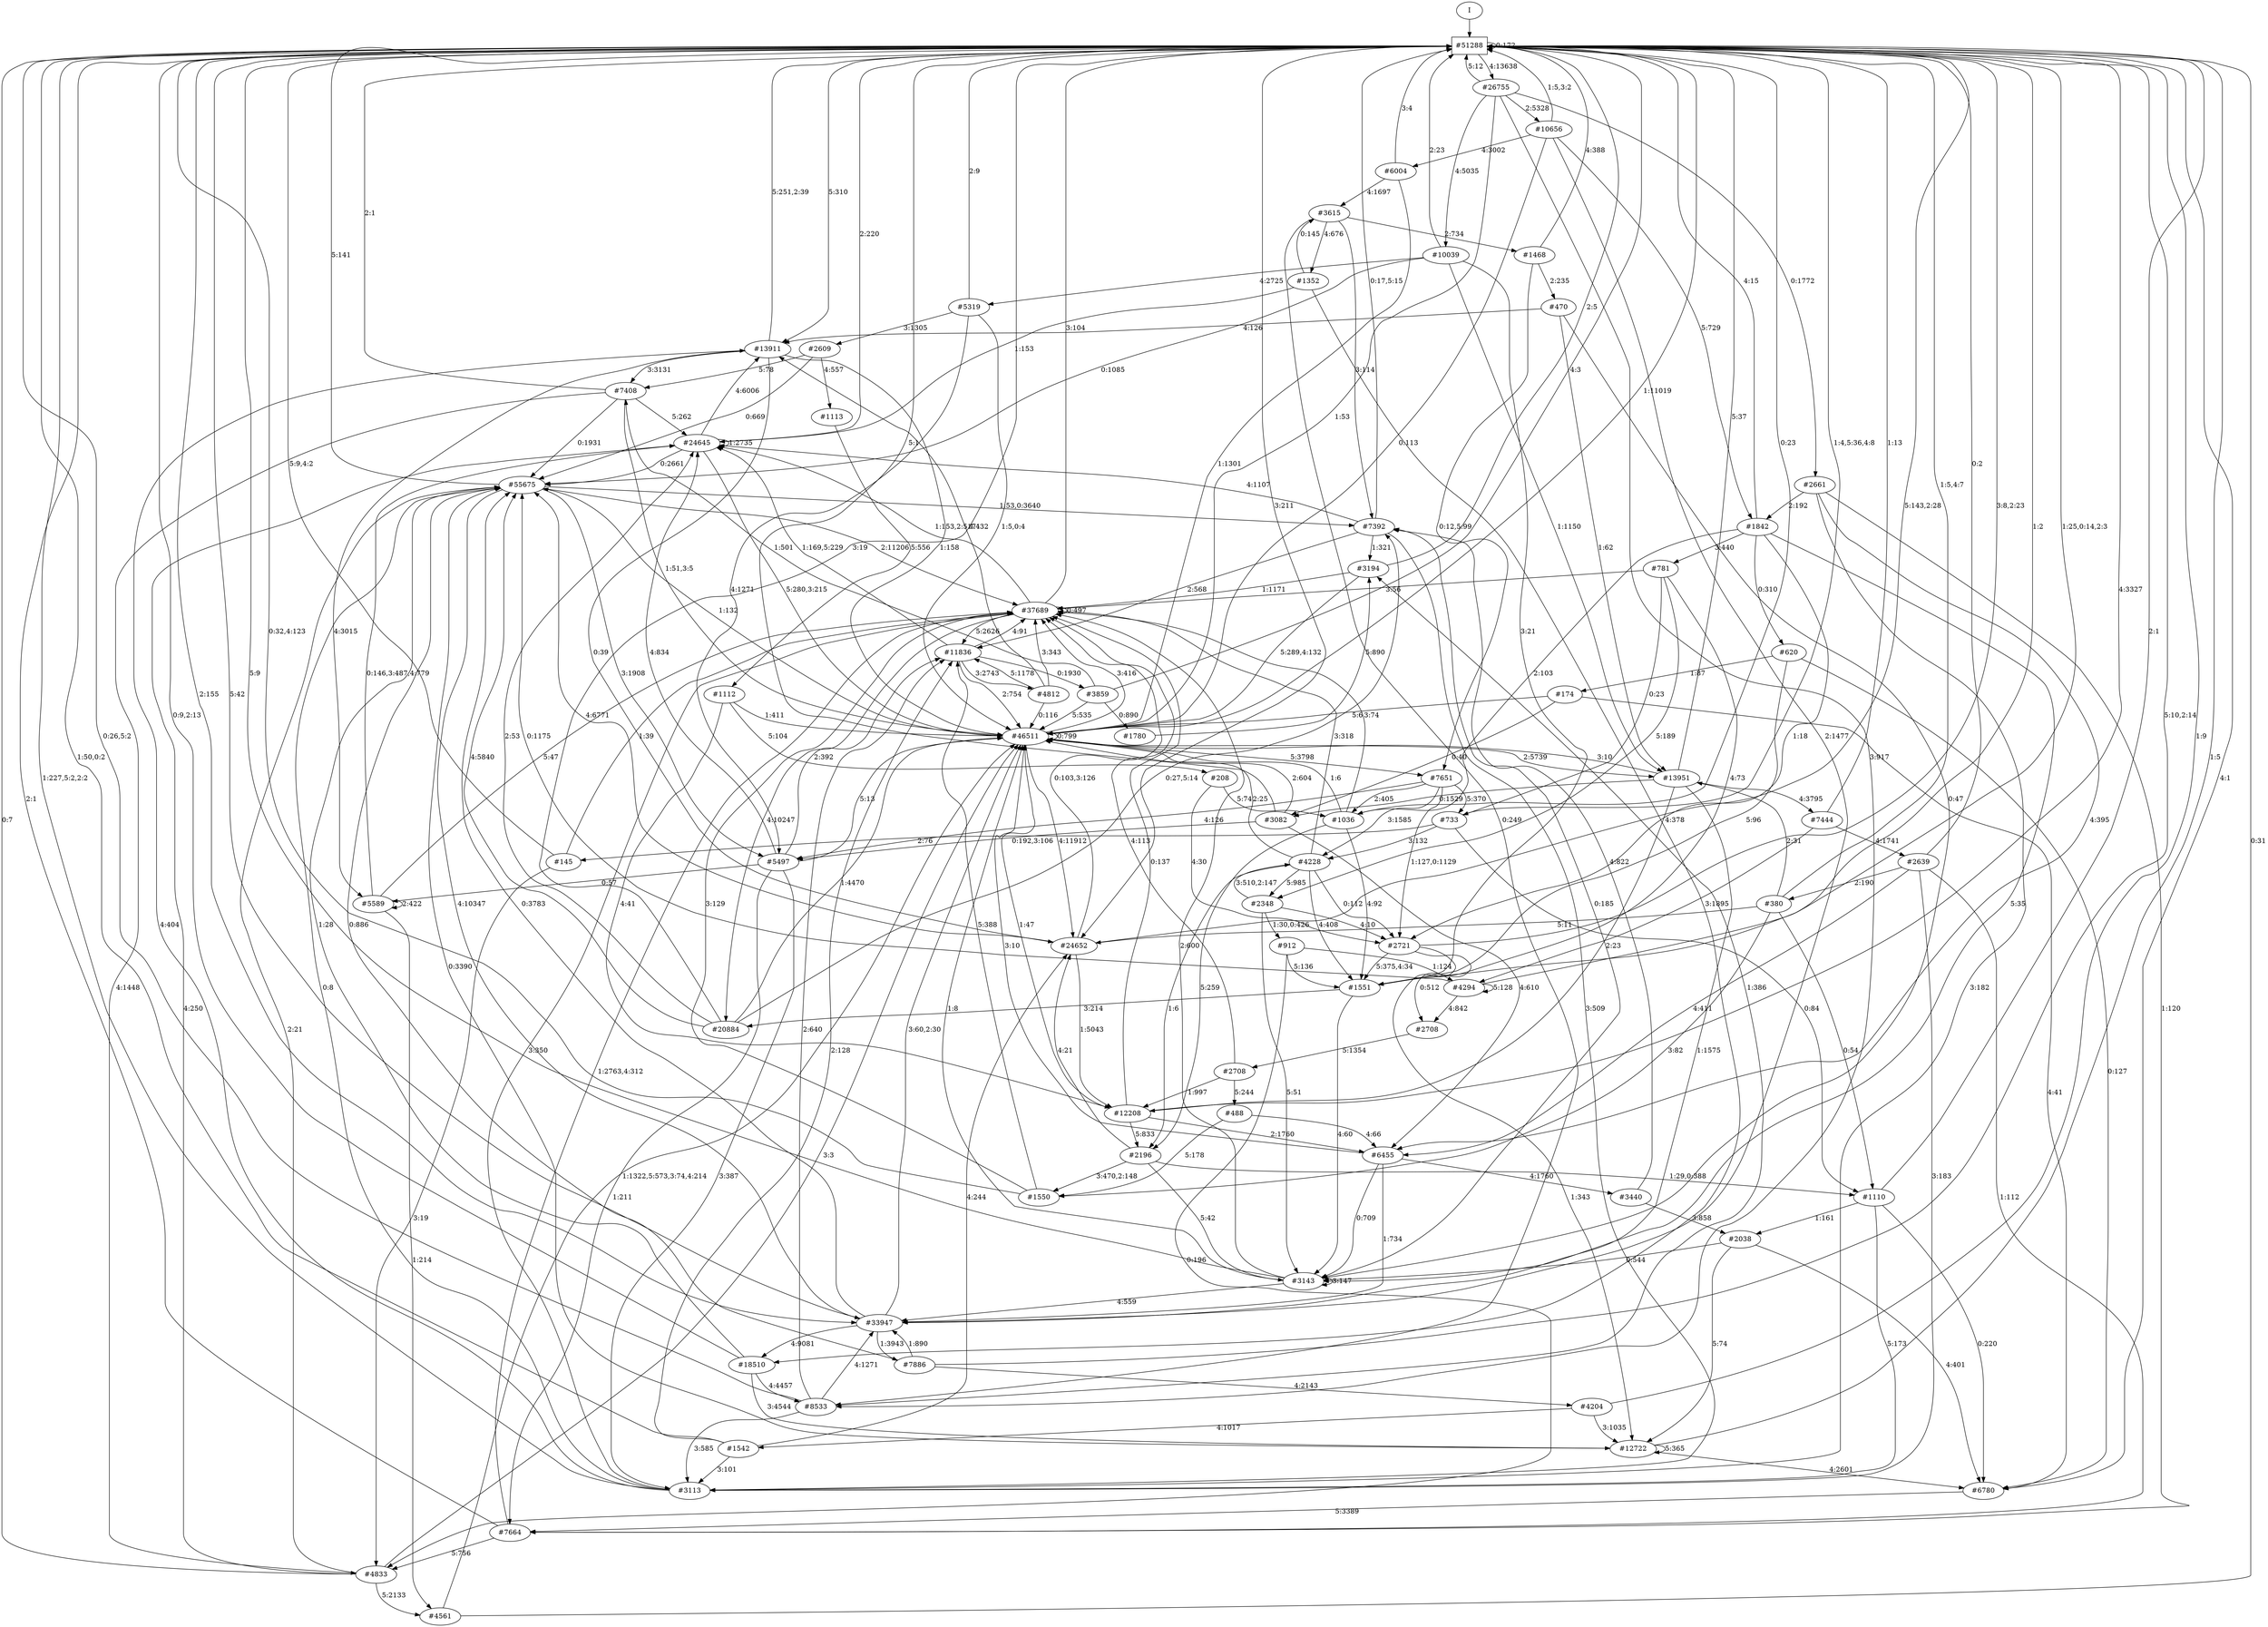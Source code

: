 // produced with flexfringe from git commitd1cf04ada0831d0605a3651971ef9a02091d8823
// dfasat/flexfringe -h=alergia -d=alergia_data -o=experiments/flexfringe_pautomac_study/flexfringe_data/exp6_n5_x0_w1_a1_b0_f1_I0_J0_K0_t1_l0_p0_01dfa -n=5 -x=0 -w=1 -a=1 -b=0 -f=1 -I=0 -J=0 -K=0 -t=1 -l=0 -p=0.01 /Users/nicholasrenninger/Google Drive/Grad School/specification learning/code/DPFA_DTS_product_experiment/dfasatInvestigations/experiments/flexfringe_pautomac_study/flexfringe_data/flexfringe_pautomac_study_train 
digraph DFA {
	0 [label="root" shape=box];
		I -> 0;
	0 [ label="#51288"  ];
		0 -> 0 [label="0:172"  ];
		0 -> 2042 [label="5:310"  ];
		0 -> 1 [label="1:11019"  ];
		0 -> 9 [label="3:211"  ];
		0 -> 17 [label="4:13638"  ];
		0 -> 124 [label="2:155"  ];
	1 [ label="#46511"  ];
		1 -> 1 [label="0:799"  ];
		1 -> 9 [label="4:11912"  ];
		1 -> 10 [label="1:132"  ];
		1 -> 11 [label="3:416"  ];
		1 -> 34 [label="2:5739"  ];
		1 -> 446 [label="5:3798"  ];
	446 [ label="#7651"  ];
		446 -> 2097 [label="5:370"  ];
		446 -> 447 [label="1:127,0:1129"  ];
		446 -> 502 [label="4:126"  ];
		446 -> 559 [label="3:1585"  ];
		446 -> 5680 [label="2:405"  ];
	447 [ label="#2721"  ];
		447 -> 0 [label="3:8,2:23"  ];
		447 -> 3902 [label="5:375,4:34"  ];
		447 -> 496 [label="0:512"  ];
		447 -> 874 [label="1:343"  ];
	3902 [ label="#1551"  ];
		3902 -> 0 [label="1:25,0:14,2:3"  ];
		3902 -> 12 [label="3:214"  ];
		3902 -> 488 [label="4:60"  ];
	2097 [ label="#733"  ];
		2097 -> 0 [label="1:4,5:36,4:8"  ];
		2097 -> 559 [label="3:132"  ];
		2097 -> 1192 [label="0:84"  ];
		2097 -> 12431 [label="2:76"  ];
	12431 [ label="#145"  ];
		12431 -> 0 [label="5:9,4:2"  ];
		12431 -> 2044 [label="3:19"  ];
		12431 -> 11 [label="1:39"  ];
	559 [ label="#4228"  ];
		559 -> 1 [label="2:25"  ];
		559 -> 11 [label="3:318"  ];
		559 -> 3902 [label="4:408"  ];
		559 -> 447 [label="0:112"  ];
		559 -> 1091 [label="5:985"  ];
		559 -> 1191 [label="1:6"  ];
	1091 [ label="#2348"  ];
		1091 -> 2673 [label="1:30,0:426"  ];
		1091 -> 447 [label="4:10"  ];
		1091 -> 488 [label="5:51"  ];
		1091 -> 559 [label="3:510,2:147"  ];
	2673 [ label="#912"  ];
		2673 -> 2044 [label="0:196"  ];
		2673 -> 3902 [label="5:136"  ];
		2673 -> 495 [label="1:124"  ];
	5680 [ label="#1036"  ];
		5680 -> 0 [label="0:23"  ];
		5680 -> 1 [label="1:6"  ];
		5680 -> 11 [label="3:74"  ];
		5680 -> 3902 [label="4:92"  ];
		5680 -> 1191 [label="5:259"  ];
	9 [ label="#24652"  ];
		9 -> 0 [label="5:143,2:28"  ];
		9 -> 10 [label="4:6771"  ];
		9 -> 11 [label="0:103,3:126"  ];
		9 -> 99 [label="1:5043"  ];
	99 [ label="#12208"  ];
		99 -> 0 [label="4:3327"  ];
		99 -> 1 [label="1:47"  ];
		99 -> 11 [label="0:137"  ];
		99 -> 487 [label="2:1760"  ];
		99 -> 1191 [label="5:833"  ];
	1191 [ label="#2196"  ];
		1191 -> 9 [label="4:21"  ];
		1191 -> 2679 [label="3:470,2:148"  ];
		1191 -> 488 [label="5:42"  ];
		1191 -> 1192 [label="1:29,0:388"  ];
	1192 [ label="#1110"  ];
		1192 -> 0 [label="2:1"  ];
		1192 -> 524 [label="1:161"  ];
		1192 -> 913 [label="5:173"  ];
		1192 -> 2512 [label="0:220"  ];
	2679 [ label="#1550"  ];
		2679 -> 0 [label="0:32,4:123"  ];
		2679 -> 11 [label="3:129"  ];
		2679 -> 849 [label="5:388"  ];
	487 [ label="#6455"  ];
		487 -> 1 [label="3:10"  ];
		487 -> 124 [label="1:734"  ];
		487 -> 488 [label="0:709"  ];
		487 -> 523 [label="4:1760"  ];
	488 [ label="#3143"  ];
		488 -> 0 [label="5:9"  ];
		488 -> 1 [label="1:8"  ];
		488 -> 11 [label="2:600"  ];
		488 -> 120 [label="0:185"  ];
		488 -> 124 [label="4:559"  ];
		488 -> 488 [label="3:147"  ];
	523 [ label="#3440"  ];
		523 -> 120 [label="4:822"  ];
		523 -> 524 [label="3:858"  ];
	524 [ label="#2038"  ];
		524 -> 488 [label="0:544"  ];
		524 -> 874 [label="5:74"  ];
		524 -> 2512 [label="4:401"  ];
	10 [ label="#55675"  ];
		10 -> 0 [label="5:141"  ];
		10 -> 11 [label="2:11206"  ];
		10 -> 120 [label="1:53,0:3640"  ];
		10 -> 124 [label="4:10347"  ];
		10 -> 502 [label="3:1908"  ];
	120 [ label="#7392"  ];
		120 -> 0 [label="0:17,5:15"  ];
		120 -> 836 [label="4:1107"  ];
		120 -> 849 [label="2:568"  ];
		120 -> 913 [label="3:509"  ];
		120 -> 9925 [label="1:321"  ];
	913 [ label="#3113"  ];
		913 -> 0 [label="1:227,5:2,2:2"  ];
		913 -> 2042 [label="4:404"  ];
		913 -> 10 [label="0:8"  ];
		913 -> 11 [label="3:350"  ];
	502 [ label="#5497"  ];
		502 -> 1 [label="5:13"  ];
		502 -> 3845 [label="0:57"  ];
		502 -> 836 [label="4:834"  ];
		502 -> 849 [label="2:392"  ];
		502 -> 913 [label="3:387"  ];
		502 -> 2513 [label="1:211"  ];
	124 [ label="#33947"  ];
		124 -> 0 [label="5:42"  ];
		124 -> 1 [label="3:60,2:30"  ];
		124 -> 10 [label="0:3783"  ];
		124 -> 125 [label="4:9081"  ];
		124 -> 1872 [label="1:3943"  ];
	1872 [ label="#7886"  ];
		1872 -> 0 [label="5:10,2:14"  ];
		1872 -> 10 [label="0:886"  ];
		1872 -> 124 [label="1:890"  ];
		1872 -> 1873 [label="4:2143"  ];
	1873 [ label="#4204"  ];
		1873 -> 0 [label="1:9"  ];
		1873 -> 1874 [label="4:1017"  ];
		1873 -> 874 [label="3:1035"  ];
	1874 [ label="#1542"  ];
		1874 -> 0 [label="1:50,0:2"  ];
		1874 -> 9 [label="4:244"  ];
		1874 -> 849 [label="2:128"  ];
		1874 -> 913 [label="3:101"  ];
	125 [ label="#18510"  ];
		125 -> 0 [label="0:9,2:13"  ];
		125 -> 10 [label="1:28"  ];
		125 -> 126 [label="4:4457"  ];
		125 -> 874 [label="3:4544"  ];
	874 [ label="#12722"  ];
		874 -> 0 [label="1:5"  ];
		874 -> 10 [label="0:3390"  ];
		874 -> 874 [label="5:365"  ];
		874 -> 2512 [label="4:2601"  ];
	2512 [ label="#6780"  ];
		2512 -> 0 [label="4:1"  ];
		2512 -> 2513 [label="5:3389"  ];
	2513 [ label="#7664"  ];
		2513 -> 0 [label="2:1"  ];
		2513 -> 2044 [label="5:756"  ];
		2513 -> 11 [label="1:2763,4:312"  ];
	126 [ label="#8533"  ];
		126 -> 0 [label="0:26,5:2"  ];
		126 -> 124 [label="4:1271"  ];
		126 -> 849 [label="2:640"  ];
		126 -> 913 [label="3:585"  ];
		126 -> 9925 [label="1:386"  ];
	11 [ label="#37689"  ];
		11 -> 0 [label="3:104"  ];
		11 -> 11 [label="0:497"  ];
		11 -> 12 [label="4:10247"  ];
		11 -> 836 [label="1:153,2:5171"  ];
		11 -> 849 [label="5:2626"  ];
	849 [ label="#11836"  ];
		849 -> 2342 [label="0:1930"  ];
		849 -> 1 [label="2:754"  ];
		849 -> 11 [label="4:91"  ];
		849 -> 836 [label="1:169,5:229"  ];
		849 -> 5695 [label="3:2743"  ];
	2342 [ label="#3859"  ];
		2342 -> 0 [label="4:3"  ];
		2342 -> 2043 [label="1:501"  ];
		2342 -> 1 [label="5:535"  ];
		2342 -> 9924 [label="0:890"  ];
	9924 [ label="#1780"  ];
		9924 -> 9925 [label="5:890"  ];
	9925 [ label="#3194"  ];
		9925 -> 0 [label="2:5"  ];
		9925 -> 1 [label="5:289,4:132"  ];
		9925 -> 11 [label="1:1171"  ];
	5695 [ label="#4812"  ];
		5695 -> 2042 [label="4:432"  ];
		5695 -> 1 [label="0:116"  ];
		5695 -> 11 [label="3:343"  ];
		5695 -> 849 [label="5:1178"  ];
	12 [ label="#20884"  ];
		12 -> 0 [label="3:19"  ];
		12 -> 1 [label="1:4470"  ];
		12 -> 10 [label="4:5840"  ];
		12 -> 120 [label="0:27,5:14"  ];
		12 -> 836 [label="2:53"  ];
	836 [ label="#24645"  ];
		836 -> 0 [label="2:220"  ];
		836 -> 2042 [label="4:6006"  ];
		836 -> 1 [label="5:280,3:215"  ];
		836 -> 10 [label="0:2661"  ];
		836 -> 836 [label="1:2735"  ];
	2042 [ label="#13911"  ];
		2042 -> 0 [label="5:251,2:39"  ];
		2042 -> 2043 [label="3:3131"  ];
		2042 -> 1 [label="1:158"  ];
		2042 -> 9 [label="0:39"  ];
		2042 -> 3845 [label="4:3015"  ];
	2043 [ label="#7408"  ];
		2043 -> 0 [label="2:1"  ];
		2043 -> 2044 [label="4:1448"  ];
		2043 -> 1 [label="1:51,3:5"  ];
		2043 -> 10 [label="0:1931"  ];
		2043 -> 836 [label="5:262"  ];
	2044 [ label="#4833"  ];
		2044 -> 0 [label="0:7"  ];
		2044 -> 2045 [label="5:2133"  ];
		2044 -> 1 [label="3:3"  ];
		2044 -> 10 [label="2:21"  ];
		2044 -> 836 [label="4:250"  ];
	2045 [ label="#4561"  ];
		2045 -> 0 [label="0:31"  ];
		2045 -> 1 [label="1:1322,5:573,3:74,4:214"  ];
	3845 [ label="#5589"  ];
		3845 -> 2045 [label="1:214"  ];
		3845 -> 11 [label="5:47"  ];
		3845 -> 3845 [label="2:422"  ];
		3845 -> 836 [label="0:146,3:487,4:779"  ];
	34 [ label="#13951"  ];
		34 -> 0 [label="5:37"  ];
		34 -> 1 [label="3:10"  ];
		34 -> 35 [label="4:3795"  ];
		34 -> 99 [label="2:23"  ];
		34 -> 124 [label="1:1575"  ];
		34 -> 554 [label="0:1529"  ];
	554 [ label="#3082"  ];
		554 -> 0 [label="5:1"  ];
		554 -> 1 [label="2:604"  ];
		554 -> 487 [label="4:610"  ];
		554 -> 502 [label="0:192,3:106"  ];
	35 [ label="#7444"  ];
		35 -> 0 [label="1:13"  ];
		35 -> 36 [label="4:1741"  ];
		35 -> 495 [label="3:1895"  ];
	495 [ label="#4294"  ];
		495 -> 0 [label="1:2"  ];
		495 -> 10 [label="0:1175"  ];
		495 -> 495 [label="5:128"  ];
		495 -> 496 [label="4:842"  ];
	496 [ label="#2708"  ];
		496 -> 497 [label="5:1354"  ];
	497 [ label="#2708"  ];
		497 -> 11 [label="4:113"  ];
		497 -> 99 [label="1:997"  ];
		497 -> 2795 [label="5:244"  ];
	2795 [ label="#488"  ];
		2795 -> 2679 [label="5:178"  ];
		2795 -> 487 [label="4:66"  ];
	36 [ label="#2639"  ];
		36 -> 0 [label="0:2"  ];
		36 -> 487 [label="4:411"  ];
		36 -> 913 [label="3:183"  ];
		36 -> 1386 [label="2:190"  ];
		36 -> 2513 [label="1:112"  ];
	1386 [ label="#380"  ];
		1386 -> 0 [label="1:5,4:7"  ];
		1386 -> 9 [label="5:11"  ];
		1386 -> 34 [label="2:31"  ];
		1386 -> 2679 [label="3:82"  ];
		1386 -> 1192 [label="0:54"  ];
	17 [ label="#26755"  ];
		17 -> 0 [label="5:12"  ];
		17 -> 1 [label="1:53"  ];
		17 -> 74 [label="2:5328"  ];
		17 -> 126 [label="3:917"  ];
		17 -> 137 [label="0:1772"  ];
		17 -> 176 [label="4:5035"  ];
	137 [ label="#2661"  ];
		137 -> 79 [label="2:192"  ];
		137 -> 487 [label="4:395"  ];
		137 -> 913 [label="3:182"  ];
		137 -> 2513 [label="1:120"  ];
	176 [ label="#10039"  ];
		176 -> 0 [label="2:23"  ];
		176 -> 10 [label="0:1085"  ];
		176 -> 34 [label="1:1150"  ];
		176 -> 177 [label="4:2725"  ];
		176 -> 3902 [label="3:21"  ];
	177 [ label="#5319"  ];
		177 -> 0 [label="2:9"  ];
		177 -> 1 [label="1:5,0:4"  ];
		177 -> 220 [label="3:1305"  ];
		177 -> 502 [label="4:1271"  ];
	220 [ label="#2609"  ];
		220 -> 2043 [label="5:78"  ];
		220 -> 10 [label="0:669"  ];
		220 -> 597 [label="4:557"  ];
	597 [ label="#1113"  ];
		597 -> 598 [label="5:556"  ];
	598 [ label="#1112"  ];
		598 -> 1 [label="1:411"  ];
		598 -> 99 [label="4:41"  ];
		598 -> 1052 [label="5:104"  ];
	1052 [ label="#208"  ];
		1052 -> 447 [label="4:30"  ];
		1052 -> 5680 [label="5:74"  ];
	74 [ label="#10656"  ];
		74 -> 0 [label="1:5,3:2"  ];
		74 -> 1 [label="0:113"  ];
		74 -> 79 [label="5:729"  ];
		74 -> 124 [label="2:1477"  ];
		74 -> 127 [label="4:3002"  ];
	79 [ label="#1842"  ];
		79 -> 0 [label="4:15"  ];
		79 -> 447 [label="1:18"  ];
		79 -> 488 [label="5:35"  ];
		79 -> 490 [label="0:310"  ];
		79 -> 832 [label="3:440"  ];
		79 -> 5680 [label="2:103"  ];
	490 [ label="#620"  ];
		490 -> 3902 [label="5:96"  ];
		490 -> 491 [label="1:87"  ];
		490 -> 2512 [label="0:127"  ];
	491 [ label="#174"  ];
		491 -> 1 [label="5:6"  ];
		491 -> 554 [label="0:40"  ];
		491 -> 2512 [label="4:41"  ];
	832 [ label="#781"  ];
		832 -> 2097 [label="0:23"  ];
		832 -> 11 [label="3:56"  ];
		832 -> 3902 [label="4:73"  ];
		832 -> 1091 [label="5:189"  ];
	127 [ label="#6004"  ];
		127 -> 0 [label="3:4"  ];
		127 -> 1 [label="1:1301"  ];
		127 -> 128 [label="4:1697"  ];
	128 [ label="#3615"  ];
		128 -> 120 [label="3:114"  ];
		128 -> 126 [label="0:249"  ];
		128 -> 129 [label="2:734"  ];
		128 -> 242 [label="4:676"  ];
	242 [ label="#1352"  ];
		242 -> 125 [label="4:378"  ];
		242 -> 128 [label="0:145"  ];
		242 -> 836 [label="1:153"  ];
	129 [ label="#1468"  ];
		129 -> 0 [label="4:388"  ];
		129 -> 246 [label="2:235"  ];
		129 -> 446 [label="0:12,5:99"  ];
	246 [ label="#470"  ];
		246 -> 2042 [label="4:126"  ];
		246 -> 34 [label="1:62"  ];
		246 -> 488 [label="0:47"  ];
}
